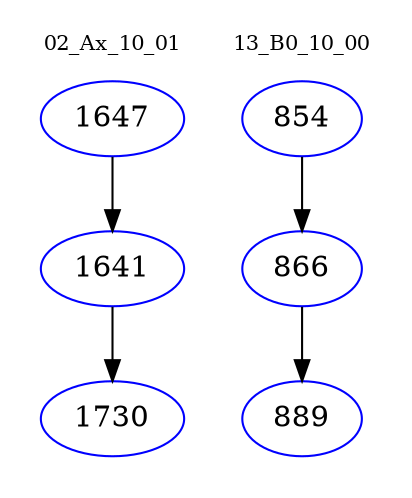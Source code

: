 digraph{
subgraph cluster_0 {
color = white
label = "02_Ax_10_01";
fontsize=10;
T0_1647 [label="1647", color="blue"]
T0_1647 -> T0_1641 [color="black"]
T0_1641 [label="1641", color="blue"]
T0_1641 -> T0_1730 [color="black"]
T0_1730 [label="1730", color="blue"]
}
subgraph cluster_1 {
color = white
label = "13_B0_10_00";
fontsize=10;
T1_854 [label="854", color="blue"]
T1_854 -> T1_866 [color="black"]
T1_866 [label="866", color="blue"]
T1_866 -> T1_889 [color="black"]
T1_889 [label="889", color="blue"]
}
}
